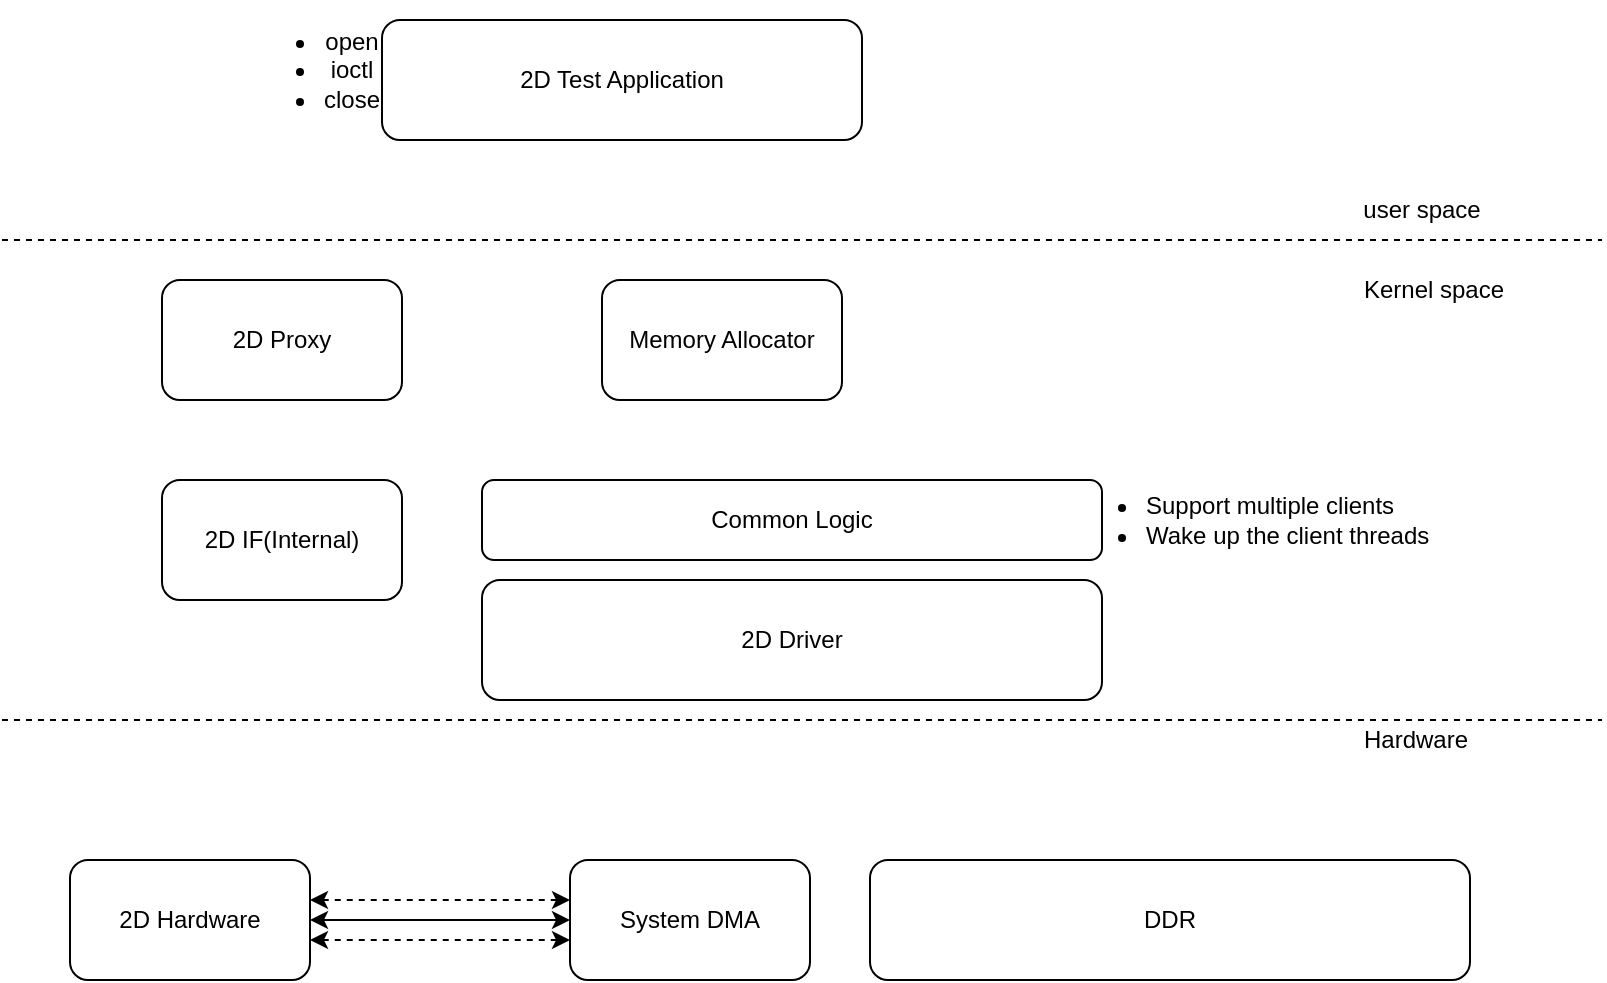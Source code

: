 <mxfile version="18.1.2" type="github">
  <diagram name="Page-1" id="9f46799a-70d6-7492-0946-bef42562c5a5">
    <mxGraphModel dx="1422" dy="794" grid="1" gridSize="10" guides="1" tooltips="1" connect="1" arrows="1" fold="1" page="1" pageScale="1" pageWidth="1100" pageHeight="850" background="none" math="0" shadow="0">
      <root>
        <mxCell id="0" />
        <mxCell id="1" parent="0" />
        <mxCell id="axUW-og97hFxliZSrhcH-1" value="" style="endArrow=none;dashed=1;html=1;rounded=0;" edge="1" parent="1">
          <mxGeometry width="50" height="50" relative="1" as="geometry">
            <mxPoint x="160" y="240" as="sourcePoint" />
            <mxPoint x="960" y="240" as="targetPoint" />
          </mxGeometry>
        </mxCell>
        <mxCell id="axUW-og97hFxliZSrhcH-2" value="user space" style="text;html=1;strokeColor=none;fillColor=none;align=center;verticalAlign=middle;whiteSpace=wrap;rounded=0;" vertex="1" parent="1">
          <mxGeometry x="800" y="210" width="140" height="30" as="geometry" />
        </mxCell>
        <mxCell id="axUW-og97hFxliZSrhcH-3" value="Kernel space" style="text;html=1;strokeColor=none;fillColor=none;align=center;verticalAlign=middle;whiteSpace=wrap;rounded=0;" vertex="1" parent="1">
          <mxGeometry x="806" y="250" width="140" height="30" as="geometry" />
        </mxCell>
        <mxCell id="axUW-og97hFxliZSrhcH-4" value="" style="endArrow=none;dashed=1;html=1;rounded=0;" edge="1" parent="1">
          <mxGeometry width="50" height="50" relative="1" as="geometry">
            <mxPoint x="160" y="480" as="sourcePoint" />
            <mxPoint x="960" y="480" as="targetPoint" />
          </mxGeometry>
        </mxCell>
        <mxCell id="axUW-og97hFxliZSrhcH-5" value="Hardware" style="text;html=1;strokeColor=none;fillColor=none;align=center;verticalAlign=middle;whiteSpace=wrap;rounded=0;" vertex="1" parent="1">
          <mxGeometry x="837" y="475" width="60" height="30" as="geometry" />
        </mxCell>
        <mxCell id="axUW-og97hFxliZSrhcH-6" value="2D Test Application" style="rounded=1;whiteSpace=wrap;html=1;" vertex="1" parent="1">
          <mxGeometry x="350" y="130" width="240" height="60" as="geometry" />
        </mxCell>
        <mxCell id="axUW-og97hFxliZSrhcH-7" value="2D Proxy" style="rounded=1;whiteSpace=wrap;html=1;" vertex="1" parent="1">
          <mxGeometry x="240" y="260" width="120" height="60" as="geometry" />
        </mxCell>
        <mxCell id="axUW-og97hFxliZSrhcH-8" value="Memory Allocator" style="rounded=1;whiteSpace=wrap;html=1;" vertex="1" parent="1">
          <mxGeometry x="460" y="260" width="120" height="60" as="geometry" />
        </mxCell>
        <mxCell id="axUW-og97hFxliZSrhcH-9" value="2D Driver" style="rounded=1;whiteSpace=wrap;html=1;" vertex="1" parent="1">
          <mxGeometry x="400" y="410" width="310" height="60" as="geometry" />
        </mxCell>
        <mxCell id="axUW-og97hFxliZSrhcH-10" value="2D Hardware" style="rounded=1;whiteSpace=wrap;html=1;" vertex="1" parent="1">
          <mxGeometry x="194" y="550" width="120" height="60" as="geometry" />
        </mxCell>
        <mxCell id="axUW-og97hFxliZSrhcH-11" value="System DMA" style="rounded=1;whiteSpace=wrap;html=1;" vertex="1" parent="1">
          <mxGeometry x="444" y="550" width="120" height="60" as="geometry" />
        </mxCell>
        <mxCell id="axUW-og97hFxliZSrhcH-12" value="" style="endArrow=classic;startArrow=classic;html=1;rounded=0;exitX=1;exitY=0.5;exitDx=0;exitDy=0;entryX=0;entryY=0.5;entryDx=0;entryDy=0;" edge="1" parent="1" source="axUW-og97hFxliZSrhcH-10" target="axUW-og97hFxliZSrhcH-11">
          <mxGeometry width="50" height="50" relative="1" as="geometry">
            <mxPoint x="364" y="320" as="sourcePoint" />
            <mxPoint x="414" y="270" as="targetPoint" />
            <Array as="points" />
          </mxGeometry>
        </mxCell>
        <mxCell id="axUW-og97hFxliZSrhcH-13" value="" style="endArrow=classic;startArrow=classic;html=1;rounded=0;exitX=1;exitY=0.5;exitDx=0;exitDy=0;entryX=0;entryY=0.5;entryDx=0;entryDy=0;dashed=1;" edge="1" parent="1">
          <mxGeometry width="50" height="50" relative="1" as="geometry">
            <mxPoint x="314" y="590" as="sourcePoint" />
            <mxPoint x="444" y="590" as="targetPoint" />
            <Array as="points" />
          </mxGeometry>
        </mxCell>
        <mxCell id="axUW-og97hFxliZSrhcH-14" value="" style="endArrow=classic;startArrow=classic;html=1;rounded=0;exitX=1;exitY=0.5;exitDx=0;exitDy=0;entryX=0;entryY=0.5;entryDx=0;entryDy=0;dashed=1;" edge="1" parent="1">
          <mxGeometry width="50" height="50" relative="1" as="geometry">
            <mxPoint x="314" y="570" as="sourcePoint" />
            <mxPoint x="444" y="570" as="targetPoint" />
            <Array as="points" />
          </mxGeometry>
        </mxCell>
        <mxCell id="axUW-og97hFxliZSrhcH-16" value="&lt;ul&gt;&lt;li&gt;open&lt;/li&gt;&lt;li&gt;ioctl&lt;/li&gt;&lt;li&gt;close&lt;/li&gt;&lt;/ul&gt;" style="text;html=1;strokeColor=none;fillColor=none;align=center;verticalAlign=middle;whiteSpace=wrap;rounded=0;imageAspect=1;autosize=1;enumerate=0;spacing=0;labelPosition=center;verticalLabelPosition=middle;textDirection=ltr;" vertex="1" parent="1">
          <mxGeometry x="300" y="120" width="30" height="70" as="geometry" />
        </mxCell>
        <mxCell id="axUW-og97hFxliZSrhcH-17" value="DDR" style="rounded=1;whiteSpace=wrap;html=1;" vertex="1" parent="1">
          <mxGeometry x="594" y="550" width="300" height="60" as="geometry" />
        </mxCell>
        <mxCell id="axUW-og97hFxliZSrhcH-18" value="2D IF(Internal)" style="rounded=1;whiteSpace=wrap;html=1;" vertex="1" parent="1">
          <mxGeometry x="240" y="360" width="120" height="60" as="geometry" />
        </mxCell>
        <mxCell id="axUW-og97hFxliZSrhcH-19" value="Common Logic" style="rounded=1;whiteSpace=wrap;html=1;" vertex="1" parent="1">
          <mxGeometry x="400" y="360" width="310" height="40" as="geometry" />
        </mxCell>
        <mxCell id="axUW-og97hFxliZSrhcH-20" value="&lt;ul&gt;&lt;li&gt;Support multiple clients&lt;/li&gt;&lt;li&gt;Wake up the client threads&lt;/li&gt;&lt;/ul&gt;" style="text;html=1;strokeColor=none;fillColor=none;align=left;verticalAlign=middle;whiteSpace=wrap;rounded=0;" vertex="1" parent="1">
          <mxGeometry x="690" y="365" width="240" height="30" as="geometry" />
        </mxCell>
      </root>
    </mxGraphModel>
  </diagram>
</mxfile>
